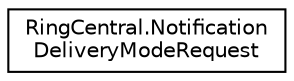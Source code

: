 digraph "Graphical Class Hierarchy"
{
 // LATEX_PDF_SIZE
  edge [fontname="Helvetica",fontsize="10",labelfontname="Helvetica",labelfontsize="10"];
  node [fontname="Helvetica",fontsize="10",shape=record];
  rankdir="LR";
  Node0 [label="RingCentral.Notification\lDeliveryModeRequest",height=0.2,width=0.4,color="black", fillcolor="white", style="filled",URL="$classRingCentral_1_1NotificationDeliveryModeRequest.html",tooltip="Notification delivery transport information"];
}
